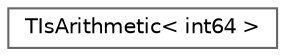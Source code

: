digraph "Graphical Class Hierarchy"
{
 // INTERACTIVE_SVG=YES
 // LATEX_PDF_SIZE
  bgcolor="transparent";
  edge [fontname=Helvetica,fontsize=10,labelfontname=Helvetica,labelfontsize=10];
  node [fontname=Helvetica,fontsize=10,shape=box,height=0.2,width=0.4];
  rankdir="LR";
  Node0 [id="Node000000",label="TIsArithmetic\< int64 \>",height=0.2,width=0.4,color="grey40", fillcolor="white", style="filled",URL="$df/d6b/structTIsArithmetic_3_01int64_01_4.html",tooltip=" "];
}

